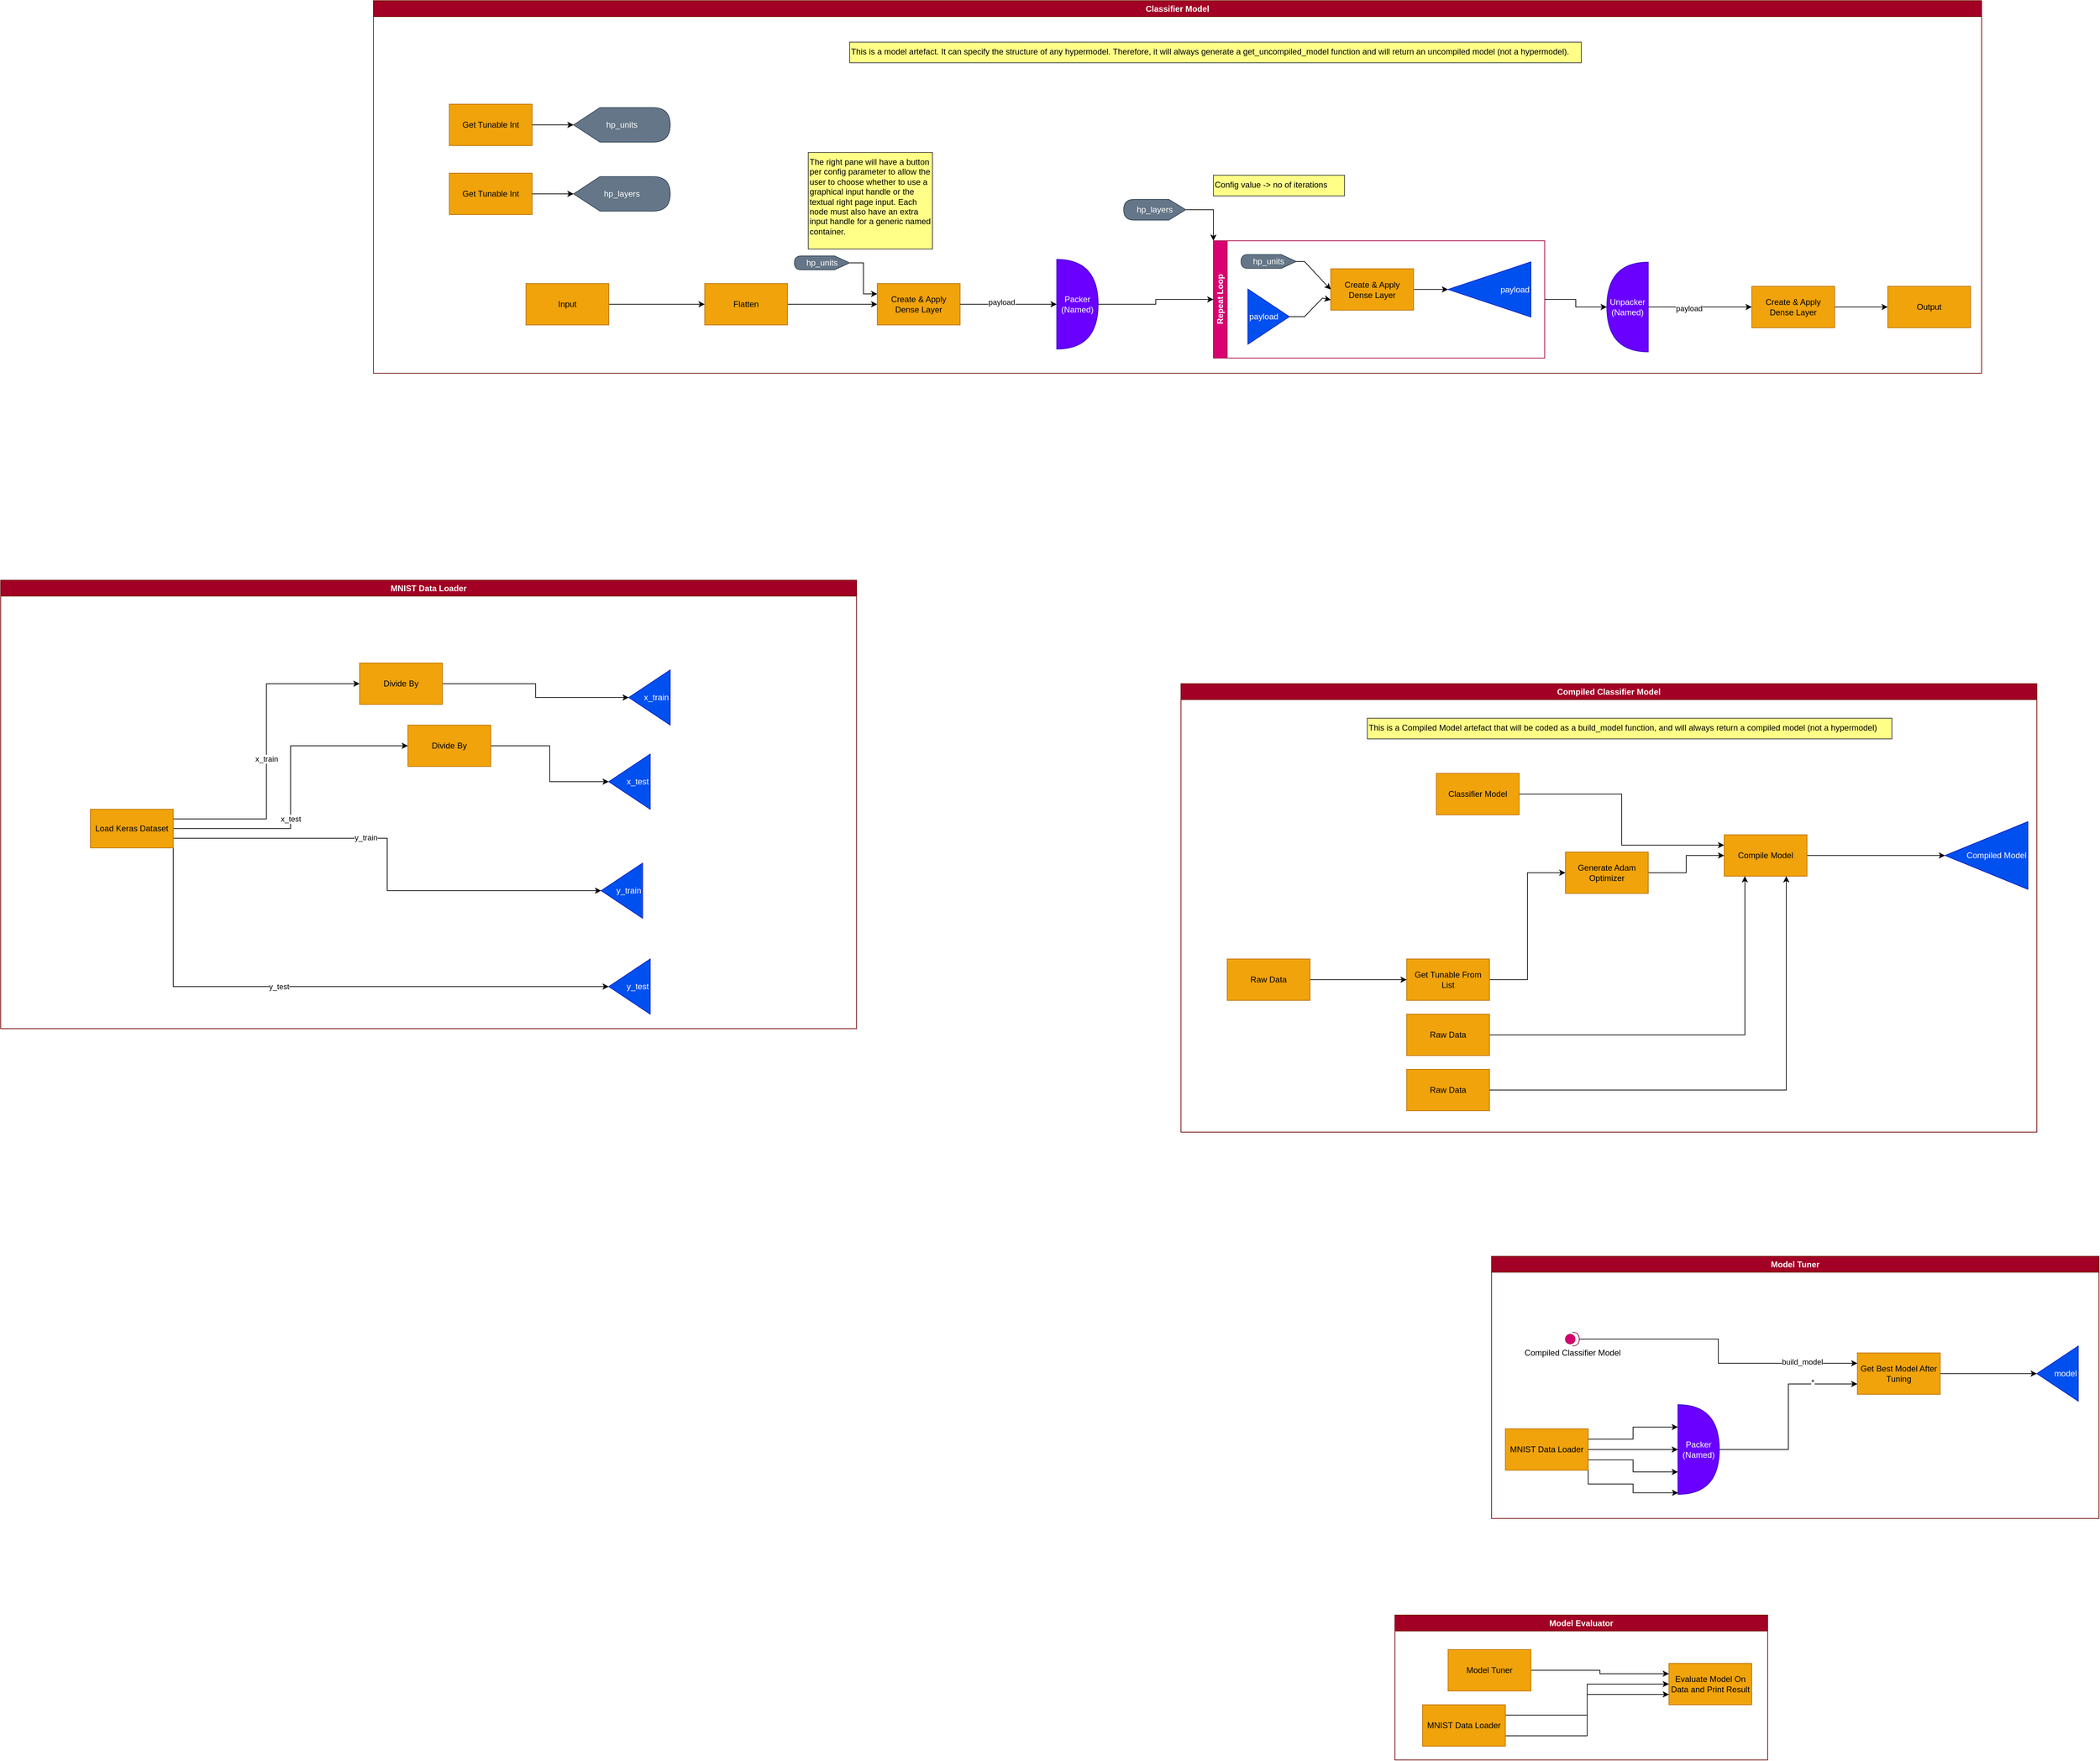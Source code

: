 <mxfile version="21.8.2" type="device">
  <diagram name="Page-1" id="CMNAbyIfZospv8cuNg1a">
    <mxGraphModel dx="2155" dy="965" grid="1" gridSize="10" guides="1" tooltips="1" connect="1" arrows="1" fold="1" page="0" pageScale="1" pageWidth="850" pageHeight="1100" math="0" shadow="0">
      <root>
        <mxCell id="0" />
        <mxCell id="1" parent="0" />
        <mxCell id="aQniBjz_ST8hZNO2w5Fb-13" style="edgeStyle=orthogonalEdgeStyle;rounded=0;orthogonalLoop=1;jettySize=auto;html=1;exitX=1;exitY=0.5;exitDx=0;exitDy=0;entryX=0;entryY=0.5;entryDx=0;entryDy=0;" parent="1" source="aQniBjz_ST8hZNO2w5Fb-1" target="aQniBjz_ST8hZNO2w5Fb-4" edge="1">
          <mxGeometry relative="1" as="geometry" />
        </mxCell>
        <mxCell id="aQniBjz_ST8hZNO2w5Fb-1" value="Flatten" style="rounded=0;whiteSpace=wrap;html=1;fillColor=#f0a30a;fontColor=#000000;strokeColor=#BD7000;" parent="1" vertex="1">
          <mxGeometry x="30" y="200" width="120" height="60" as="geometry" />
        </mxCell>
        <mxCell id="aQniBjz_ST8hZNO2w5Fb-3" style="edgeStyle=orthogonalEdgeStyle;rounded=0;orthogonalLoop=1;jettySize=auto;html=1;exitX=1;exitY=0.5;exitDx=0;exitDy=0;entryX=0;entryY=0.5;entryDx=0;entryDy=0;" parent="1" source="E_g5zq5oNLUjieLQP0NN-1" target="aQniBjz_ST8hZNO2w5Fb-1" edge="1">
          <mxGeometry relative="1" as="geometry">
            <mxPoint x="-110" y="230" as="sourcePoint" />
          </mxGeometry>
        </mxCell>
        <mxCell id="aQniBjz_ST8hZNO2w5Fb-4" value="Create &amp;amp; Apply Dense Layer" style="rounded=0;whiteSpace=wrap;html=1;fillColor=#f0a30a;fontColor=#000000;strokeColor=#BD7000;" parent="1" vertex="1">
          <mxGeometry x="280" y="200" width="120" height="60" as="geometry" />
        </mxCell>
        <mxCell id="aQniBjz_ST8hZNO2w5Fb-6" value="Get Tunable Int" style="rounded=0;whiteSpace=wrap;html=1;fillColor=#f0a30a;fontColor=#000000;strokeColor=#BD7000;" parent="1" vertex="1">
          <mxGeometry x="-340" y="-60" width="120" height="60" as="geometry" />
        </mxCell>
        <mxCell id="aQniBjz_ST8hZNO2w5Fb-7" value="Get Tunable Int" style="rounded=0;whiteSpace=wrap;html=1;fillColor=#f0a30a;fontColor=#000000;strokeColor=#BD7000;" parent="1" vertex="1">
          <mxGeometry x="-340" y="40" width="120" height="60" as="geometry" />
        </mxCell>
        <mxCell id="aQniBjz_ST8hZNO2w5Fb-8" value="hp_units" style="shape=display;whiteSpace=wrap;html=1;fillColor=#647687;strokeColor=#314354;fontColor=#ffffff;size=0.273;" parent="1" vertex="1">
          <mxGeometry x="-160" y="-55" width="140" height="50" as="geometry" />
        </mxCell>
        <mxCell id="aQniBjz_ST8hZNO2w5Fb-9" value="hp_layers" style="shape=display;whiteSpace=wrap;html=1;fillColor=#647687;strokeColor=#314354;fontColor=#ffffff;size=0.273;" parent="1" vertex="1">
          <mxGeometry x="-160" y="45" width="140" height="50" as="geometry" />
        </mxCell>
        <mxCell id="aQniBjz_ST8hZNO2w5Fb-10" style="edgeStyle=orthogonalEdgeStyle;rounded=0;orthogonalLoop=1;jettySize=auto;html=1;exitX=1;exitY=0.5;exitDx=0;exitDy=0;entryX=0;entryY=0.5;entryDx=0;entryDy=0;entryPerimeter=0;" parent="1" source="aQniBjz_ST8hZNO2w5Fb-6" target="aQniBjz_ST8hZNO2w5Fb-8" edge="1">
          <mxGeometry relative="1" as="geometry" />
        </mxCell>
        <mxCell id="aQniBjz_ST8hZNO2w5Fb-11" style="edgeStyle=orthogonalEdgeStyle;rounded=0;orthogonalLoop=1;jettySize=auto;html=1;exitX=1;exitY=0.5;exitDx=0;exitDy=0;entryX=0;entryY=0.5;entryDx=0;entryDy=0;entryPerimeter=0;" parent="1" source="aQniBjz_ST8hZNO2w5Fb-7" target="aQniBjz_ST8hZNO2w5Fb-9" edge="1">
          <mxGeometry relative="1" as="geometry" />
        </mxCell>
        <mxCell id="aQniBjz_ST8hZNO2w5Fb-30" style="edgeStyle=orthogonalEdgeStyle;rounded=0;orthogonalLoop=1;jettySize=auto;html=1;exitX=0;exitY=0.5;exitDx=0;exitDy=0;exitPerimeter=0;entryX=0;entryY=0.25;entryDx=0;entryDy=0;" parent="1" source="aQniBjz_ST8hZNO2w5Fb-23" target="aQniBjz_ST8hZNO2w5Fb-4" edge="1">
          <mxGeometry relative="1" as="geometry" />
        </mxCell>
        <mxCell id="aQniBjz_ST8hZNO2w5Fb-23" value="hp_units" style="shape=display;whiteSpace=wrap;html=1;fillColor=#647687;strokeColor=#314354;fontColor=#ffffff;size=0.273;direction=west;" parent="1" vertex="1">
          <mxGeometry x="160" y="160" width="80" height="20" as="geometry" />
        </mxCell>
        <mxCell id="aQniBjz_ST8hZNO2w5Fb-33" value="Repeat Loop" style="swimlane;html=1;startSize=20;horizontal=0;childLayout=flowLayout;flowOrientation=west;resizable=1;interRankCellSpacing=50;containerType=tree;fontSize=12;container=1;autosize=0;fillColor=#d80073;fontColor=#ffffff;strokeColor=#A50040;" parent="1" vertex="1">
          <mxGeometry x="767" y="138" width="480" height="170" as="geometry" />
        </mxCell>
        <mxCell id="aQniBjz_ST8hZNO2w5Fb-49" style="edgeStyle=orthogonalEdgeStyle;rounded=0;orthogonalLoop=1;jettySize=auto;html=1;exitX=1;exitY=0.5;exitDx=0;exitDy=0;entryX=1;entryY=0.5;entryDx=0;entryDy=0;noEdgeStyle=1;orthogonal=1;" parent="aQniBjz_ST8hZNO2w5Fb-33" source="aQniBjz_ST8hZNO2w5Fb-43" target="aQniBjz_ST8hZNO2w5Fb-48" edge="1">
          <mxGeometry relative="1" as="geometry">
            <Array as="points">
              <mxPoint x="302" y="70.556" />
              <mxPoint x="328" y="70.556" />
            </Array>
          </mxGeometry>
        </mxCell>
        <mxCell id="aQniBjz_ST8hZNO2w5Fb-43" value="Create &amp;amp; Apply Dense Layer" style="rounded=0;whiteSpace=wrap;html=1;fillColor=#f0a30a;fontColor=#000000;strokeColor=#BD7000;" parent="aQniBjz_ST8hZNO2w5Fb-33" vertex="1">
          <mxGeometry x="170" y="40.556" width="120" height="60" as="geometry" />
        </mxCell>
        <mxCell id="aQniBjz_ST8hZNO2w5Fb-44" value="hp_units" style="shape=display;whiteSpace=wrap;html=1;fillColor=#647687;strokeColor=#314354;fontColor=#ffffff;size=0.273;direction=west;" parent="aQniBjz_ST8hZNO2w5Fb-33" vertex="1">
          <mxGeometry x="40" y="20" width="80" height="20" as="geometry" />
        </mxCell>
        <mxCell id="aQniBjz_ST8hZNO2w5Fb-45" style="edgeStyle=orthogonalEdgeStyle;rounded=0;orthogonalLoop=1;jettySize=auto;html=1;exitX=0;exitY=0.5;exitDx=0;exitDy=0;exitPerimeter=0;entryX=0;entryY=0.5;entryDx=0;entryDy=0;noEdgeStyle=1;orthogonal=1;" parent="aQniBjz_ST8hZNO2w5Fb-33" source="aQniBjz_ST8hZNO2w5Fb-44" target="aQniBjz_ST8hZNO2w5Fb-43" edge="1">
          <mxGeometry relative="1" as="geometry">
            <Array as="points">
              <mxPoint x="132" y="30" />
              <mxPoint x="158" y="58.056" />
            </Array>
          </mxGeometry>
        </mxCell>
        <mxCell id="aQniBjz_ST8hZNO2w5Fb-46" value="payload" style="triangle;whiteSpace=wrap;html=1;align=left;fillColor=#0050ef;fontColor=#ffffff;strokeColor=#001DBC;" parent="aQniBjz_ST8hZNO2w5Fb-33" vertex="1">
          <mxGeometry x="50" y="70" width="60" height="80" as="geometry" />
        </mxCell>
        <mxCell id="aQniBjz_ST8hZNO2w5Fb-47" style="edgeStyle=orthogonalEdgeStyle;rounded=0;orthogonalLoop=1;jettySize=auto;html=1;exitX=1;exitY=0.5;exitDx=0;exitDy=0;entryX=0;entryY=0.75;entryDx=0;entryDy=0;noEdgeStyle=1;orthogonal=1;" parent="aQniBjz_ST8hZNO2w5Fb-33" source="aQniBjz_ST8hZNO2w5Fb-46" target="aQniBjz_ST8hZNO2w5Fb-43" edge="1">
          <mxGeometry relative="1" as="geometry">
            <Array as="points">
              <mxPoint x="132" y="110" />
              <mxPoint x="158" y="83.056" />
            </Array>
          </mxGeometry>
        </mxCell>
        <mxCell id="aQniBjz_ST8hZNO2w5Fb-48" value="payload" style="triangle;whiteSpace=wrap;html=1;direction=west;align=right;fillColor=#0050ef;fontColor=#ffffff;strokeColor=#001DBC;" parent="aQniBjz_ST8hZNO2w5Fb-33" vertex="1">
          <mxGeometry x="340" y="30.556" width="120" height="80" as="geometry" />
        </mxCell>
        <mxCell id="aQniBjz_ST8hZNO2w5Fb-35" style="edgeStyle=orthogonalEdgeStyle;rounded=0;orthogonalLoop=1;jettySize=auto;html=1;exitX=0;exitY=0.5;exitDx=0;exitDy=0;exitPerimeter=0;entryX=0;entryY=0;entryDx=0;entryDy=0;" parent="1" source="aQniBjz_ST8hZNO2w5Fb-34" target="aQniBjz_ST8hZNO2w5Fb-33" edge="1">
          <mxGeometry relative="1" as="geometry" />
        </mxCell>
        <mxCell id="aQniBjz_ST8hZNO2w5Fb-34" value="hp_layers" style="shape=display;whiteSpace=wrap;html=1;fillColor=#647687;strokeColor=#314354;fontColor=#ffffff;size=0.273;direction=west;" parent="1" vertex="1">
          <mxGeometry x="637" y="78" width="90" height="30" as="geometry" />
        </mxCell>
        <mxCell id="aQniBjz_ST8hZNO2w5Fb-40" style="edgeStyle=orthogonalEdgeStyle;rounded=0;orthogonalLoop=1;jettySize=auto;html=1;exitX=1;exitY=0.5;exitDx=0;exitDy=0;exitPerimeter=0;entryX=0;entryY=0.5;entryDx=0;entryDy=0;" parent="1" source="aQniBjz_ST8hZNO2w5Fb-39" target="aQniBjz_ST8hZNO2w5Fb-33" edge="1">
          <mxGeometry relative="1" as="geometry" />
        </mxCell>
        <mxCell id="aQniBjz_ST8hZNO2w5Fb-39" value="Packer&lt;br&gt;(Named)" style="shape=or;whiteSpace=wrap;html=1;fillColor=#6a00ff;fontColor=#ffffff;strokeColor=#3700CC;" parent="1" vertex="1">
          <mxGeometry x="540" y="165" width="60" height="130" as="geometry" />
        </mxCell>
        <mxCell id="aQniBjz_ST8hZNO2w5Fb-41" style="edgeStyle=orthogonalEdgeStyle;rounded=0;orthogonalLoop=1;jettySize=auto;html=1;exitX=1;exitY=0.5;exitDx=0;exitDy=0;entryX=0;entryY=0.5;entryDx=0;entryDy=0;entryPerimeter=0;" parent="1" source="aQniBjz_ST8hZNO2w5Fb-4" target="aQniBjz_ST8hZNO2w5Fb-39" edge="1">
          <mxGeometry relative="1" as="geometry" />
        </mxCell>
        <mxCell id="aQniBjz_ST8hZNO2w5Fb-42" value="payload" style="edgeLabel;html=1;align=center;verticalAlign=middle;resizable=0;points=[];" parent="aQniBjz_ST8hZNO2w5Fb-41" vertex="1" connectable="0">
          <mxGeometry x="-0.149" y="3" relative="1" as="geometry">
            <mxPoint as="offset" />
          </mxGeometry>
        </mxCell>
        <mxCell id="aQniBjz_ST8hZNO2w5Fb-52" style="edgeStyle=orthogonalEdgeStyle;rounded=0;orthogonalLoop=1;jettySize=auto;html=1;exitX=0;exitY=0.5;exitDx=0;exitDy=0;exitPerimeter=0;entryX=0;entryY=0.5;entryDx=0;entryDy=0;" parent="1" source="aQniBjz_ST8hZNO2w5Fb-50" target="aQniBjz_ST8hZNO2w5Fb-57" edge="1">
          <mxGeometry relative="1" as="geometry">
            <mxPoint x="1517" y="233.909" as="targetPoint" />
          </mxGeometry>
        </mxCell>
        <mxCell id="aQniBjz_ST8hZNO2w5Fb-53" value="payload" style="edgeLabel;html=1;align=center;verticalAlign=middle;resizable=0;points=[];" parent="aQniBjz_ST8hZNO2w5Fb-52" vertex="1" connectable="0">
          <mxGeometry x="-0.216" y="-2" relative="1" as="geometry">
            <mxPoint as="offset" />
          </mxGeometry>
        </mxCell>
        <mxCell id="aQniBjz_ST8hZNO2w5Fb-50" value="Unpacker&lt;br&gt;(Named)" style="shape=or;whiteSpace=wrap;html=1;fillColor=#6a00ff;fontColor=#ffffff;strokeColor=#3700CC;direction=west;" parent="1" vertex="1">
          <mxGeometry x="1337" y="169" width="60" height="130" as="geometry" />
        </mxCell>
        <mxCell id="aQniBjz_ST8hZNO2w5Fb-51" style="edgeStyle=orthogonalEdgeStyle;rounded=0;orthogonalLoop=1;jettySize=auto;html=1;exitX=1;exitY=0.5;exitDx=0;exitDy=0;entryX=1;entryY=0.5;entryDx=0;entryDy=0;entryPerimeter=0;" parent="1" source="aQniBjz_ST8hZNO2w5Fb-33" target="aQniBjz_ST8hZNO2w5Fb-50" edge="1">
          <mxGeometry relative="1" as="geometry" />
        </mxCell>
        <mxCell id="aQniBjz_ST8hZNO2w5Fb-54" value="Config value -&amp;gt; no of iterations" style="text;html=1;strokeColor=#36393d;fillColor=#ffff88;align=left;verticalAlign=top;whiteSpace=wrap;rounded=0;fixedWidth=0;autosize=1;" parent="1" vertex="1">
          <mxGeometry x="767" y="43" width="190" height="30" as="geometry" />
        </mxCell>
        <mxCell id="aQniBjz_ST8hZNO2w5Fb-59" style="edgeStyle=orthogonalEdgeStyle;rounded=0;orthogonalLoop=1;jettySize=auto;html=1;exitX=1;exitY=0.5;exitDx=0;exitDy=0;entryX=0;entryY=0.5;entryDx=0;entryDy=0;" parent="1" source="aQniBjz_ST8hZNO2w5Fb-57" target="E_g5zq5oNLUjieLQP0NN-4" edge="1">
          <mxGeometry relative="1" as="geometry">
            <mxPoint x="1737" y="234" as="targetPoint" />
          </mxGeometry>
        </mxCell>
        <mxCell id="aQniBjz_ST8hZNO2w5Fb-57" value="Create &amp;amp; Apply Dense Layer" style="rounded=0;whiteSpace=wrap;html=1;fillColor=#f0a30a;fontColor=#000000;strokeColor=#BD7000;" parent="1" vertex="1">
          <mxGeometry x="1547" y="204" width="120" height="60" as="geometry" />
        </mxCell>
        <mxCell id="aQniBjz_ST8hZNO2w5Fb-81" style="edgeStyle=orthogonalEdgeStyle;rounded=0;orthogonalLoop=1;jettySize=auto;html=1;exitX=1;exitY=0.5;exitDx=0;exitDy=0;entryX=1;entryY=0.5;entryDx=0;entryDy=0;" parent="1" source="aQniBjz_ST8hZNO2w5Fb-68" target="aQniBjz_ST8hZNO2w5Fb-83" edge="1">
          <mxGeometry relative="1" as="geometry">
            <mxPoint x="1767" y="1029.286" as="targetPoint" />
          </mxGeometry>
        </mxCell>
        <mxCell id="aQniBjz_ST8hZNO2w5Fb-68" value="Compile Model" style="rounded=0;whiteSpace=wrap;html=1;fillColor=#f0a30a;fontColor=#000000;strokeColor=#BD7000;" parent="1" vertex="1">
          <mxGeometry x="1507" y="999" width="120" height="60" as="geometry" />
        </mxCell>
        <mxCell id="aQniBjz_ST8hZNO2w5Fb-71" style="edgeStyle=orthogonalEdgeStyle;rounded=0;orthogonalLoop=1;jettySize=auto;html=1;exitX=1;exitY=0.5;exitDx=0;exitDy=0;entryX=0;entryY=0.5;entryDx=0;entryDy=0;" parent="1" source="aQniBjz_ST8hZNO2w5Fb-70" target="aQniBjz_ST8hZNO2w5Fb-68" edge="1">
          <mxGeometry relative="1" as="geometry" />
        </mxCell>
        <mxCell id="aQniBjz_ST8hZNO2w5Fb-70" value="Generate Adam Optimizer" style="rounded=0;whiteSpace=wrap;html=1;fillColor=#f0a30a;fontColor=#000000;strokeColor=#BD7000;" parent="1" vertex="1">
          <mxGeometry x="1277" y="1024" width="120" height="60" as="geometry" />
        </mxCell>
        <mxCell id="aQniBjz_ST8hZNO2w5Fb-75" style="edgeStyle=orthogonalEdgeStyle;rounded=0;orthogonalLoop=1;jettySize=auto;html=1;exitX=1;exitY=0.5;exitDx=0;exitDy=0;entryX=0;entryY=0.5;entryDx=0;entryDy=0;" parent="1" source="aQniBjz_ST8hZNO2w5Fb-72" target="aQniBjz_ST8hZNO2w5Fb-70" edge="1">
          <mxGeometry relative="1" as="geometry" />
        </mxCell>
        <mxCell id="aQniBjz_ST8hZNO2w5Fb-72" value="Get Tunable From List" style="rounded=0;whiteSpace=wrap;html=1;fillColor=#f0a30a;fontColor=#000000;strokeColor=#BD7000;" parent="1" vertex="1">
          <mxGeometry x="1047" y="1179" width="120" height="60" as="geometry" />
        </mxCell>
        <mxCell id="aQniBjz_ST8hZNO2w5Fb-73" style="edgeStyle=orthogonalEdgeStyle;rounded=0;orthogonalLoop=1;jettySize=auto;html=1;exitX=1;exitY=0.5;exitDx=0;exitDy=0;entryX=0;entryY=0.5;entryDx=0;entryDy=0;" parent="1" source="aQniBjz_ST8hZNO2w5Fb-74" target="aQniBjz_ST8hZNO2w5Fb-72" edge="1">
          <mxGeometry relative="1" as="geometry" />
        </mxCell>
        <mxCell id="aQniBjz_ST8hZNO2w5Fb-74" value="Raw Data" style="rounded=0;whiteSpace=wrap;html=1;fillColor=#f0a30a;fontColor=#000000;strokeColor=#BD7000;" parent="1" vertex="1">
          <mxGeometry x="787" y="1179" width="120" height="60" as="geometry" />
        </mxCell>
        <mxCell id="aQniBjz_ST8hZNO2w5Fb-77" value="Raw Data" style="rounded=0;whiteSpace=wrap;html=1;fillColor=#f0a30a;fontColor=#000000;strokeColor=#BD7000;" parent="1" vertex="1">
          <mxGeometry x="1047" y="1339" width="120" height="60" as="geometry" />
        </mxCell>
        <mxCell id="aQniBjz_ST8hZNO2w5Fb-79" style="edgeStyle=orthogonalEdgeStyle;rounded=0;orthogonalLoop=1;jettySize=auto;html=1;exitX=1;exitY=0.5;exitDx=0;exitDy=0;entryX=0.25;entryY=1;entryDx=0;entryDy=0;" parent="1" source="aQniBjz_ST8hZNO2w5Fb-78" target="aQniBjz_ST8hZNO2w5Fb-68" edge="1">
          <mxGeometry relative="1" as="geometry" />
        </mxCell>
        <mxCell id="aQniBjz_ST8hZNO2w5Fb-78" value="Raw Data" style="rounded=0;whiteSpace=wrap;html=1;fillColor=#f0a30a;fontColor=#000000;strokeColor=#BD7000;" parent="1" vertex="1">
          <mxGeometry x="1047" y="1259" width="120" height="60" as="geometry" />
        </mxCell>
        <mxCell id="aQniBjz_ST8hZNO2w5Fb-80" style="edgeStyle=orthogonalEdgeStyle;rounded=0;orthogonalLoop=1;jettySize=auto;html=1;exitX=1;exitY=0.5;exitDx=0;exitDy=0;entryX=0.75;entryY=1;entryDx=0;entryDy=0;" parent="1" source="aQniBjz_ST8hZNO2w5Fb-77" target="aQniBjz_ST8hZNO2w5Fb-68" edge="1">
          <mxGeometry relative="1" as="geometry" />
        </mxCell>
        <mxCell id="aQniBjz_ST8hZNO2w5Fb-83" value="Compiled Model" style="triangle;whiteSpace=wrap;html=1;direction=west;align=right;fillColor=#0050ef;fontColor=#ffffff;strokeColor=#001DBC;" parent="1" vertex="1">
          <mxGeometry x="1827" y="980" width="120" height="98" as="geometry" />
        </mxCell>
        <mxCell id="aQniBjz_ST8hZNO2w5Fb-84" value="This is a model artefact. It can specify the structure of any hypermodel. Therefore, it will always generate a get_uncompiled_model function and will return an uncompiled model (not a hypermodel)." style="text;html=1;strokeColor=#36393d;fillColor=#ffff88;align=left;verticalAlign=top;whiteSpace=wrap;rounded=0;fixedWidth=0;autosize=1;" parent="1" vertex="1">
          <mxGeometry x="240" y="-150" width="1060" height="30" as="geometry" />
        </mxCell>
        <mxCell id="aQniBjz_ST8hZNO2w5Fb-86" value="Classifier Model" style="swimlane;whiteSpace=wrap;html=1;fillColor=#a20025;fontColor=#ffffff;strokeColor=#6F0000;" parent="1" vertex="1">
          <mxGeometry x="-450" y="-210" width="2330" height="540" as="geometry" />
        </mxCell>
        <mxCell id="aQniBjz_ST8hZNO2w5Fb-32" value="The right pane will have a button per config parameter to allow the user to choose whether to use a graphical input handle or the textual right page input. Each node must also have an extra input handle for a generic named container." style="text;html=1;strokeColor=#36393d;fillColor=#ffff88;align=left;verticalAlign=top;whiteSpace=wrap;rounded=0;fixedWidth=0;autosize=1;" parent="aQniBjz_ST8hZNO2w5Fb-86" vertex="1">
          <mxGeometry x="630" y="220" width="180" height="140" as="geometry" />
        </mxCell>
        <mxCell id="aQniBjz_ST8hZNO2w5Fb-89" style="edgeStyle=orthogonalEdgeStyle;rounded=0;orthogonalLoop=1;jettySize=auto;html=1;exitX=1;exitY=0.5;exitDx=0;exitDy=0;entryX=0;entryY=0.25;entryDx=0;entryDy=0;" parent="1" source="aQniBjz_ST8hZNO2w5Fb-88" target="aQniBjz_ST8hZNO2w5Fb-68" edge="1">
          <mxGeometry relative="1" as="geometry" />
        </mxCell>
        <mxCell id="aQniBjz_ST8hZNO2w5Fb-88" value="Classifier Model" style="rounded=0;whiteSpace=wrap;html=1;fillColor=#f0a30a;fontColor=#000000;strokeColor=#BD7000;" parent="1" vertex="1">
          <mxGeometry x="1090" y="910" width="120" height="60" as="geometry" />
        </mxCell>
        <mxCell id="aQniBjz_ST8hZNO2w5Fb-90" value="Compiled Classifier Model" style="swimlane;whiteSpace=wrap;html=1;fillColor=#a20025;fontColor=#ffffff;strokeColor=#6F0000;" parent="1" vertex="1">
          <mxGeometry x="720" y="780" width="1240" height="650" as="geometry" />
        </mxCell>
        <mxCell id="aQniBjz_ST8hZNO2w5Fb-91" value="This is a Compiled Model artefact that will be coded as a build_model function, and will always return a compiled model (not a hypermodel)" style="text;html=1;strokeColor=#36393d;fillColor=#ffff88;align=left;verticalAlign=top;whiteSpace=wrap;rounded=0;fixedWidth=0;autosize=1;" parent="1" vertex="1">
          <mxGeometry x="990" y="830" width="760" height="30" as="geometry" />
        </mxCell>
        <mxCell id="E_g5zq5oNLUjieLQP0NN-1" value="Input" style="rounded=0;whiteSpace=wrap;html=1;fillColor=#f0a30a;fontColor=#000000;strokeColor=#BD7000;" parent="1" vertex="1">
          <mxGeometry x="-229" y="200" width="120" height="60" as="geometry" />
        </mxCell>
        <mxCell id="E_g5zq5oNLUjieLQP0NN-4" value="Output" style="rounded=0;whiteSpace=wrap;html=1;fillColor=#f0a30a;fontColor=#000000;strokeColor=#BD7000;" parent="1" vertex="1">
          <mxGeometry x="1744" y="204" width="120" height="60" as="geometry" />
        </mxCell>
        <mxCell id="E_g5zq5oNLUjieLQP0NN-7" style="edgeStyle=orthogonalEdgeStyle;rounded=0;orthogonalLoop=1;jettySize=auto;html=1;exitX=1;exitY=0.25;exitDx=0;exitDy=0;entryX=0;entryY=0.5;entryDx=0;entryDy=0;" parent="1" source="E_g5zq5oNLUjieLQP0NN-6" target="E_g5zq5oNLUjieLQP0NN-16" edge="1">
          <mxGeometry relative="1" as="geometry">
            <mxPoint x="-510" y="977.923" as="targetPoint" />
          </mxGeometry>
        </mxCell>
        <mxCell id="E_g5zq5oNLUjieLQP0NN-12" value="x_train" style="edgeLabel;html=1;align=center;verticalAlign=middle;resizable=0;points=[];" parent="E_g5zq5oNLUjieLQP0NN-7" vertex="1" connectable="0">
          <mxGeometry x="-0.048" relative="1" as="geometry">
            <mxPoint as="offset" />
          </mxGeometry>
        </mxCell>
        <mxCell id="E_g5zq5oNLUjieLQP0NN-8" style="edgeStyle=orthogonalEdgeStyle;rounded=0;orthogonalLoop=1;jettySize=auto;html=1;exitX=1;exitY=0.5;exitDx=0;exitDy=0;entryX=0;entryY=0.5;entryDx=0;entryDy=0;" parent="1" source="E_g5zq5oNLUjieLQP0NN-6" target="E_g5zq5oNLUjieLQP0NN-17" edge="1">
          <mxGeometry relative="1" as="geometry">
            <mxPoint x="-510" y="992.154" as="targetPoint" />
          </mxGeometry>
        </mxCell>
        <mxCell id="E_g5zq5oNLUjieLQP0NN-13" value="x_test" style="edgeLabel;html=1;align=center;verticalAlign=middle;resizable=0;points=[];" parent="E_g5zq5oNLUjieLQP0NN-8" vertex="1" connectable="0">
          <mxGeometry x="-0.201" relative="1" as="geometry">
            <mxPoint as="offset" />
          </mxGeometry>
        </mxCell>
        <mxCell id="E_g5zq5oNLUjieLQP0NN-9" style="edgeStyle=orthogonalEdgeStyle;rounded=0;orthogonalLoop=1;jettySize=auto;html=1;exitX=1;exitY=0.75;exitDx=0;exitDy=0;entryX=1;entryY=0.5;entryDx=0;entryDy=0;" parent="1" source="E_g5zq5oNLUjieLQP0NN-6" target="E_g5zq5oNLUjieLQP0NN-20" edge="1">
          <mxGeometry relative="1" as="geometry">
            <mxPoint x="-510" y="1006" as="targetPoint" />
          </mxGeometry>
        </mxCell>
        <mxCell id="E_g5zq5oNLUjieLQP0NN-14" value="y_train" style="edgeLabel;html=1;align=center;verticalAlign=middle;resizable=0;points=[];" parent="E_g5zq5oNLUjieLQP0NN-9" vertex="1" connectable="0">
          <mxGeometry x="-0.199" y="1" relative="1" as="geometry">
            <mxPoint as="offset" />
          </mxGeometry>
        </mxCell>
        <mxCell id="E_g5zq5oNLUjieLQP0NN-11" style="edgeStyle=orthogonalEdgeStyle;rounded=0;orthogonalLoop=1;jettySize=auto;html=1;exitX=1;exitY=1;exitDx=0;exitDy=0;entryX=1;entryY=0.5;entryDx=0;entryDy=0;" parent="1" source="E_g5zq5oNLUjieLQP0NN-6" target="E_g5zq5oNLUjieLQP0NN-21" edge="1">
          <mxGeometry relative="1" as="geometry">
            <mxPoint x="-510" y="1020" as="targetPoint" />
          </mxGeometry>
        </mxCell>
        <mxCell id="E_g5zq5oNLUjieLQP0NN-15" value="y_test" style="edgeLabel;html=1;align=center;verticalAlign=middle;resizable=0;points=[];" parent="E_g5zq5oNLUjieLQP0NN-11" vertex="1" connectable="0">
          <mxGeometry x="-0.15" relative="1" as="geometry">
            <mxPoint as="offset" />
          </mxGeometry>
        </mxCell>
        <mxCell id="E_g5zq5oNLUjieLQP0NN-6" value="Load Keras Dataset" style="rounded=0;whiteSpace=wrap;html=1;fillColor=#f0a30a;fontColor=#000000;strokeColor=#BD7000;" parent="1" vertex="1">
          <mxGeometry x="-860" y="962" width="120" height="56" as="geometry" />
        </mxCell>
        <mxCell id="E_g5zq5oNLUjieLQP0NN-22" style="edgeStyle=orthogonalEdgeStyle;rounded=0;orthogonalLoop=1;jettySize=auto;html=1;exitX=1;exitY=0.5;exitDx=0;exitDy=0;entryX=1;entryY=0.5;entryDx=0;entryDy=0;" parent="1" source="E_g5zq5oNLUjieLQP0NN-16" target="E_g5zq5oNLUjieLQP0NN-18" edge="1">
          <mxGeometry relative="1" as="geometry" />
        </mxCell>
        <mxCell id="E_g5zq5oNLUjieLQP0NN-16" value="Divide By" style="rounded=0;whiteSpace=wrap;html=1;fillColor=#f0a30a;fontColor=#000000;strokeColor=#BD7000;" parent="1" vertex="1">
          <mxGeometry x="-470" y="750" width="120" height="60" as="geometry" />
        </mxCell>
        <mxCell id="E_g5zq5oNLUjieLQP0NN-23" style="edgeStyle=orthogonalEdgeStyle;rounded=0;orthogonalLoop=1;jettySize=auto;html=1;exitX=1;exitY=0.5;exitDx=0;exitDy=0;entryX=1;entryY=0.5;entryDx=0;entryDy=0;" parent="1" source="E_g5zq5oNLUjieLQP0NN-17" target="E_g5zq5oNLUjieLQP0NN-19" edge="1">
          <mxGeometry relative="1" as="geometry" />
        </mxCell>
        <mxCell id="E_g5zq5oNLUjieLQP0NN-17" value="Divide By" style="rounded=0;whiteSpace=wrap;html=1;fillColor=#f0a30a;fontColor=#000000;strokeColor=#BD7000;" parent="1" vertex="1">
          <mxGeometry x="-400" y="840" width="120" height="60" as="geometry" />
        </mxCell>
        <mxCell id="E_g5zq5oNLUjieLQP0NN-18" value="x_train" style="triangle;whiteSpace=wrap;html=1;direction=west;align=right;fillColor=#0050ef;fontColor=#ffffff;strokeColor=#001DBC;" parent="1" vertex="1">
          <mxGeometry x="-80" y="760" width="60" height="80" as="geometry" />
        </mxCell>
        <mxCell id="E_g5zq5oNLUjieLQP0NN-19" value="x_test" style="triangle;whiteSpace=wrap;html=1;direction=west;align=right;fillColor=#0050ef;fontColor=#ffffff;strokeColor=#001DBC;" parent="1" vertex="1">
          <mxGeometry x="-109" y="882" width="60" height="80" as="geometry" />
        </mxCell>
        <mxCell id="E_g5zq5oNLUjieLQP0NN-20" value="y_train" style="triangle;whiteSpace=wrap;html=1;direction=west;align=right;fillColor=#0050ef;fontColor=#ffffff;strokeColor=#001DBC;" parent="1" vertex="1">
          <mxGeometry x="-120" y="1040" width="60" height="80" as="geometry" />
        </mxCell>
        <mxCell id="E_g5zq5oNLUjieLQP0NN-21" value="y_test" style="triangle;whiteSpace=wrap;html=1;direction=west;align=right;fillColor=#0050ef;fontColor=#ffffff;strokeColor=#001DBC;" parent="1" vertex="1">
          <mxGeometry x="-109" y="1179" width="60" height="80" as="geometry" />
        </mxCell>
        <mxCell id="E_g5zq5oNLUjieLQP0NN-25" value="MNIST Data Loader" style="swimlane;whiteSpace=wrap;html=1;fillColor=#a20025;fontColor=#ffffff;strokeColor=#6F0000;" parent="1" vertex="1">
          <mxGeometry x="-990" y="630" width="1240" height="650" as="geometry" />
        </mxCell>
        <mxCell id="E_g5zq5oNLUjieLQP0NN-41" style="edgeStyle=orthogonalEdgeStyle;rounded=0;orthogonalLoop=1;jettySize=auto;html=1;exitX=1;exitY=0.5;exitDx=0;exitDy=0;entryX=1;entryY=0.5;entryDx=0;entryDy=0;" parent="1" source="E_g5zq5oNLUjieLQP0NN-26" target="E_g5zq5oNLUjieLQP0NN-40" edge="1">
          <mxGeometry relative="1" as="geometry" />
        </mxCell>
        <mxCell id="E_g5zq5oNLUjieLQP0NN-26" value="Get Best Model After Tuning" style="rounded=0;whiteSpace=wrap;html=1;fillColor=#f0a30a;fontColor=#000000;strokeColor=#BD7000;" parent="1" vertex="1">
          <mxGeometry x="1700" y="1750" width="120" height="60" as="geometry" />
        </mxCell>
        <mxCell id="E_g5zq5oNLUjieLQP0NN-32" style="edgeStyle=orthogonalEdgeStyle;rounded=0;orthogonalLoop=1;jettySize=auto;html=1;exitX=1;exitY=0.5;exitDx=0;exitDy=0;exitPerimeter=0;entryX=0;entryY=0.25;entryDx=0;entryDy=0;" parent="1" source="E_g5zq5oNLUjieLQP0NN-27" target="E_g5zq5oNLUjieLQP0NN-26" edge="1">
          <mxGeometry relative="1" as="geometry" />
        </mxCell>
        <mxCell id="E_g5zq5oNLUjieLQP0NN-39" value="build_model" style="edgeLabel;html=1;align=center;verticalAlign=middle;resizable=0;points=[];" parent="E_g5zq5oNLUjieLQP0NN-32" vertex="1" connectable="0">
          <mxGeometry x="0.633" y="2" relative="1" as="geometry">
            <mxPoint as="offset" />
          </mxGeometry>
        </mxCell>
        <mxCell id="E_g5zq5oNLUjieLQP0NN-27" value="&lt;font color=&quot;#000000&quot;&gt;Compiled Classifier Model&lt;/font&gt;" style="shape=providedRequiredInterface;html=1;verticalLabelPosition=bottom;sketch=0;fillColor=#d80073;fontColor=#ffffff;strokeColor=#A50040;" parent="1" vertex="1">
          <mxGeometry x="1277" y="1720" width="20" height="20" as="geometry" />
        </mxCell>
        <mxCell id="E_g5zq5oNLUjieLQP0NN-28" value="MNIST Data Loader" style="rounded=0;whiteSpace=wrap;html=1;fillColor=#f0a30a;fontColor=#000000;strokeColor=#BD7000;" parent="1" vertex="1">
          <mxGeometry x="1190" y="1860" width="120" height="60" as="geometry" />
        </mxCell>
        <mxCell id="E_g5zq5oNLUjieLQP0NN-37" style="edgeStyle=orthogonalEdgeStyle;rounded=0;orthogonalLoop=1;jettySize=auto;html=1;exitX=1;exitY=0.5;exitDx=0;exitDy=0;exitPerimeter=0;entryX=0;entryY=0.75;entryDx=0;entryDy=0;" parent="1" source="E_g5zq5oNLUjieLQP0NN-31" target="E_g5zq5oNLUjieLQP0NN-26" edge="1">
          <mxGeometry relative="1" as="geometry" />
        </mxCell>
        <mxCell id="E_g5zq5oNLUjieLQP0NN-38" value="*" style="edgeLabel;html=1;align=center;verticalAlign=middle;resizable=0;points=[];" parent="E_g5zq5oNLUjieLQP0NN-37" vertex="1" connectable="0">
          <mxGeometry x="0.557" y="3" relative="1" as="geometry">
            <mxPoint as="offset" />
          </mxGeometry>
        </mxCell>
        <mxCell id="E_g5zq5oNLUjieLQP0NN-31" value="Packer&lt;br&gt;(Named)" style="shape=or;whiteSpace=wrap;html=1;fillColor=#6a00ff;fontColor=#ffffff;strokeColor=#3700CC;" parent="1" vertex="1">
          <mxGeometry x="1440" y="1825" width="60" height="130" as="geometry" />
        </mxCell>
        <mxCell id="E_g5zq5oNLUjieLQP0NN-33" style="edgeStyle=orthogonalEdgeStyle;rounded=0;orthogonalLoop=1;jettySize=auto;html=1;exitX=1;exitY=0.25;exitDx=0;exitDy=0;entryX=0;entryY=0.25;entryDx=0;entryDy=0;entryPerimeter=0;" parent="1" source="E_g5zq5oNLUjieLQP0NN-28" target="E_g5zq5oNLUjieLQP0NN-31" edge="1">
          <mxGeometry relative="1" as="geometry" />
        </mxCell>
        <mxCell id="E_g5zq5oNLUjieLQP0NN-34" style="edgeStyle=orthogonalEdgeStyle;rounded=0;orthogonalLoop=1;jettySize=auto;html=1;exitX=1;exitY=0.5;exitDx=0;exitDy=0;entryX=0;entryY=0.5;entryDx=0;entryDy=0;entryPerimeter=0;" parent="1" source="E_g5zq5oNLUjieLQP0NN-28" target="E_g5zq5oNLUjieLQP0NN-31" edge="1">
          <mxGeometry relative="1" as="geometry" />
        </mxCell>
        <mxCell id="E_g5zq5oNLUjieLQP0NN-35" style="edgeStyle=orthogonalEdgeStyle;rounded=0;orthogonalLoop=1;jettySize=auto;html=1;exitX=1;exitY=0.75;exitDx=0;exitDy=0;entryX=0;entryY=0.75;entryDx=0;entryDy=0;entryPerimeter=0;" parent="1" source="E_g5zq5oNLUjieLQP0NN-28" target="E_g5zq5oNLUjieLQP0NN-31" edge="1">
          <mxGeometry relative="1" as="geometry" />
        </mxCell>
        <mxCell id="E_g5zq5oNLUjieLQP0NN-36" style="edgeStyle=orthogonalEdgeStyle;rounded=0;orthogonalLoop=1;jettySize=auto;html=1;exitX=1;exitY=1;exitDx=0;exitDy=0;entryX=0.007;entryY=0.983;entryDx=0;entryDy=0;entryPerimeter=0;" parent="1" source="E_g5zq5oNLUjieLQP0NN-28" target="E_g5zq5oNLUjieLQP0NN-31" edge="1">
          <mxGeometry relative="1" as="geometry" />
        </mxCell>
        <mxCell id="E_g5zq5oNLUjieLQP0NN-40" value="model" style="triangle;whiteSpace=wrap;html=1;direction=west;align=right;fillColor=#0050ef;fontColor=#ffffff;strokeColor=#001DBC;" parent="1" vertex="1">
          <mxGeometry x="1960" y="1740" width="60" height="80" as="geometry" />
        </mxCell>
        <mxCell id="E_g5zq5oNLUjieLQP0NN-42" value="Model Tuner" style="swimlane;whiteSpace=wrap;html=1;fillColor=#a20025;fontColor=#ffffff;strokeColor=#6F0000;" parent="1" vertex="1">
          <mxGeometry x="1170" y="1610" width="880" height="380" as="geometry" />
        </mxCell>
        <mxCell id="E_g5zq5oNLUjieLQP0NN-45" style="edgeStyle=orthogonalEdgeStyle;rounded=0;orthogonalLoop=1;jettySize=auto;html=1;exitX=1;exitY=0.5;exitDx=0;exitDy=0;entryX=0;entryY=0.25;entryDx=0;entryDy=0;" parent="1" source="E_g5zq5oNLUjieLQP0NN-43" target="E_g5zq5oNLUjieLQP0NN-44" edge="1">
          <mxGeometry relative="1" as="geometry" />
        </mxCell>
        <mxCell id="E_g5zq5oNLUjieLQP0NN-43" value="Model Tuner" style="rounded=0;whiteSpace=wrap;html=1;fillColor=#f0a30a;fontColor=#000000;strokeColor=#BD7000;" parent="1" vertex="1">
          <mxGeometry x="1107" y="2180" width="120" height="60" as="geometry" />
        </mxCell>
        <mxCell id="E_g5zq5oNLUjieLQP0NN-44" value="Evaluate Model On Data and Print Result" style="rounded=0;whiteSpace=wrap;html=1;fillColor=#f0a30a;fontColor=#000000;strokeColor=#BD7000;" parent="1" vertex="1">
          <mxGeometry x="1427" y="2200" width="120" height="60" as="geometry" />
        </mxCell>
        <mxCell id="E_g5zq5oNLUjieLQP0NN-47" style="edgeStyle=orthogonalEdgeStyle;rounded=0;orthogonalLoop=1;jettySize=auto;html=1;exitX=1;exitY=0.25;exitDx=0;exitDy=0;entryX=0;entryY=0.5;entryDx=0;entryDy=0;" parent="1" source="E_g5zq5oNLUjieLQP0NN-46" target="E_g5zq5oNLUjieLQP0NN-44" edge="1">
          <mxGeometry relative="1" as="geometry" />
        </mxCell>
        <mxCell id="E_g5zq5oNLUjieLQP0NN-48" style="edgeStyle=orthogonalEdgeStyle;rounded=0;orthogonalLoop=1;jettySize=auto;html=1;exitX=1;exitY=0.75;exitDx=0;exitDy=0;entryX=0;entryY=0.75;entryDx=0;entryDy=0;" parent="1" source="E_g5zq5oNLUjieLQP0NN-46" target="E_g5zq5oNLUjieLQP0NN-44" edge="1">
          <mxGeometry relative="1" as="geometry" />
        </mxCell>
        <mxCell id="E_g5zq5oNLUjieLQP0NN-46" value="MNIST Data Loader" style="rounded=0;whiteSpace=wrap;html=1;fillColor=#f0a30a;fontColor=#000000;strokeColor=#BD7000;" parent="1" vertex="1">
          <mxGeometry x="1070" y="2260" width="120" height="60" as="geometry" />
        </mxCell>
        <mxCell id="E_g5zq5oNLUjieLQP0NN-49" value="Model Evaluator" style="swimlane;whiteSpace=wrap;html=1;fillColor=#a20025;fontColor=#ffffff;strokeColor=#6F0000;" parent="1" vertex="1">
          <mxGeometry x="1030" y="2130" width="540" height="210" as="geometry" />
        </mxCell>
      </root>
    </mxGraphModel>
  </diagram>
</mxfile>
